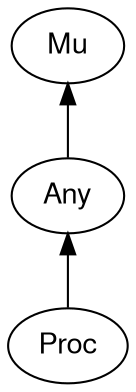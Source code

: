 digraph "perl6-type-graph" {
    rankdir=BT;
    splines=polyline;
    overlap=false; 
    // Types
    "Proc" [color="#000000", fontcolor="#000000", href="/type/Proc", fontname="FreeSans"];
    "Mu" [color="#000000", fontcolor="#000000", href="/type/Mu", fontname="FreeSans"];
    "Any" [color="#000000", fontcolor="#000000", href="/type/Any", fontname="FreeSans"];

    // Superclasses
    "Proc" -> "Any" [color="#000000"];
    "Any" -> "Mu" [color="#000000"];

    // Roles
}

